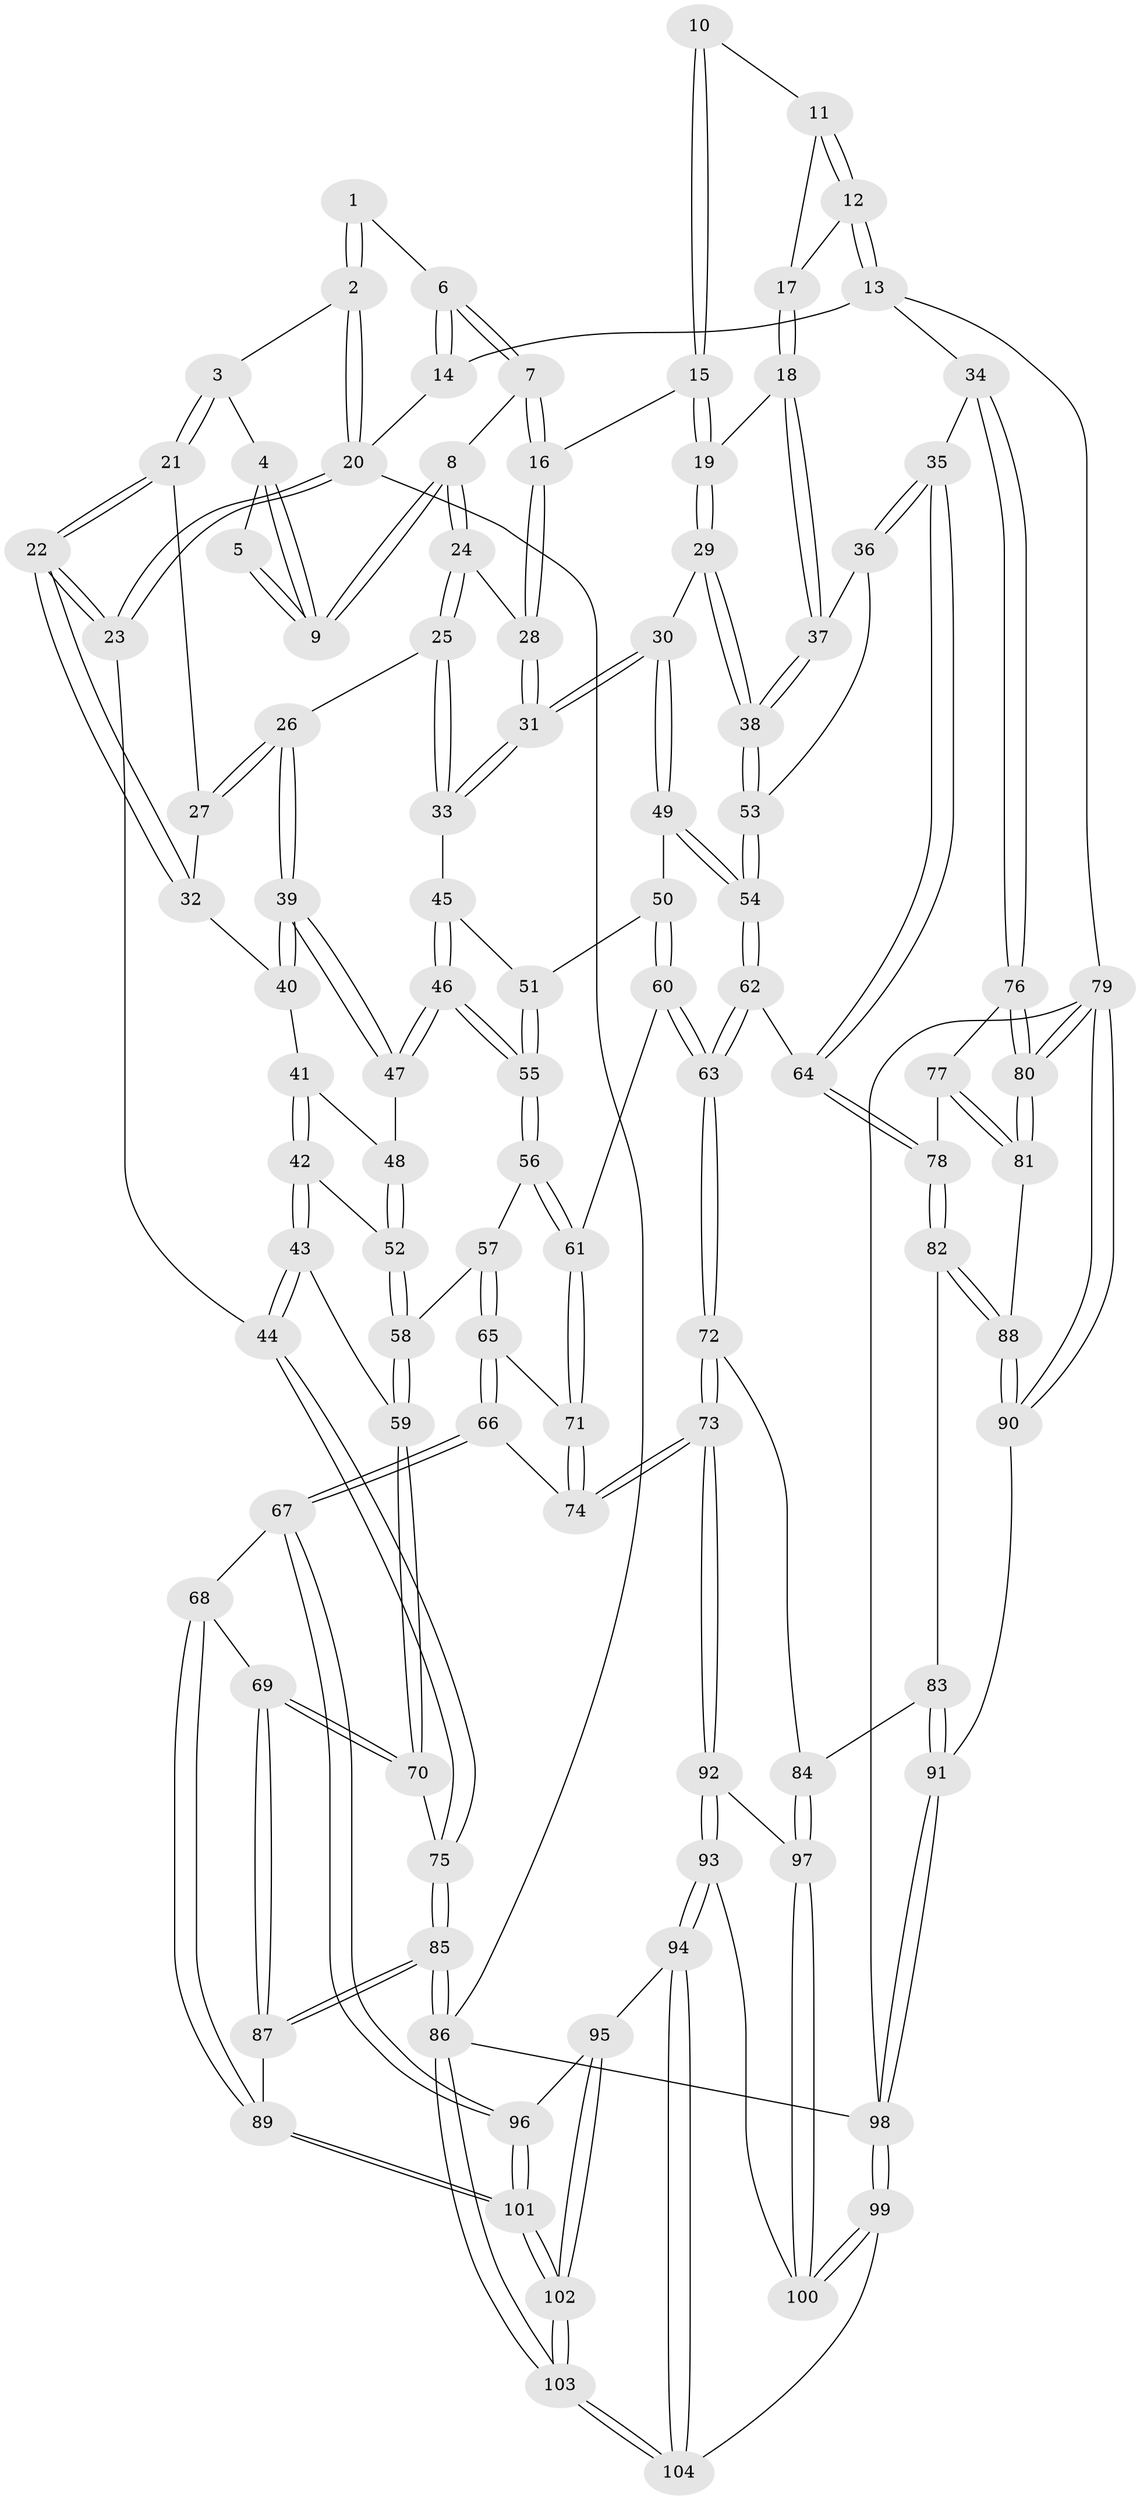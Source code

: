 // Generated by graph-tools (version 1.1) at 2025/51/03/09/25 03:51:08]
// undirected, 104 vertices, 256 edges
graph export_dot {
graph [start="1"]
  node [color=gray90,style=filled];
  1 [pos="+0.14764067959564442+0"];
  2 [pos="+0+0"];
  3 [pos="+0.0840832933991327+0.10521897305568646"];
  4 [pos="+0.08684931554350182+0.10386678382692129"];
  5 [pos="+0.13739633339356191+0.014263312319682503"];
  6 [pos="+0.40077415412727607+0"];
  7 [pos="+0.3919999943361072+0"];
  8 [pos="+0.29657060780815875+0.10748558077961008"];
  9 [pos="+0.2508421195553073+0.09973430671124277"];
  10 [pos="+0.7377533077292064+0"];
  11 [pos="+0.7672128172137546+0"];
  12 [pos="+1+0.16257550493116169"];
  13 [pos="+1+0.164942658040003"];
  14 [pos="+0.720365172478623+0"];
  15 [pos="+0.6538462809808392+0.10863152409906147"];
  16 [pos="+0.5475896583322192+0.16602198050162154"];
  17 [pos="+0.8481537027151219+0.19877968859378392"];
  18 [pos="+0.8105952604668607+0.23543596888734028"];
  19 [pos="+0.7793909790223705+0.24063908928192818"];
  20 [pos="+0+0"];
  21 [pos="+0.04100744729945716+0.17910780250283997"];
  22 [pos="+0+0.26064246293701965"];
  23 [pos="+0+0.2751265021688368"];
  24 [pos="+0.2967391031969369+0.18813805635610029"];
  25 [pos="+0.2850621394282747+0.2364615560499868"];
  26 [pos="+0.27353923150275583+0.2517512103528414"];
  27 [pos="+0.16282015941649222+0.23343954581104556"];
  28 [pos="+0.5445243409718087+0.18055685717221384"];
  29 [pos="+0.7227282540129791+0.28209214169404545"];
  30 [pos="+0.5990074803787531+0.3132485238663418"];
  31 [pos="+0.5544627491241204+0.2851447637257762"];
  32 [pos="+0.08218229962624918+0.34277382532758893"];
  33 [pos="+0.5112114413293595+0.30307884462984164"];
  34 [pos="+1+0.4650135480037467"];
  35 [pos="+1+0.4648401687304145"];
  36 [pos="+0.9576986457426118+0.4312511254027817"];
  37 [pos="+0.8445534837691925+0.3126699637687476"];
  38 [pos="+0.7656771247668692+0.4713424737357713"];
  39 [pos="+0.27031124876018914+0.2882738479027619"];
  40 [pos="+0.08248990219845928+0.34302667604610715"];
  41 [pos="+0.09600801853160962+0.36338750047719387"];
  42 [pos="+0.09226881151838237+0.4551936376268199"];
  43 [pos="+0.03235341579935137+0.4947010965694334"];
  44 [pos="+0+0.49115519992162293"];
  45 [pos="+0.50987121920495+0.30499532875031854"];
  46 [pos="+0.2953130276222549+0.3995963315935096"];
  47 [pos="+0.2724250907973153+0.3472231435133687"];
  48 [pos="+0.177637339024434+0.3818191506389052"];
  49 [pos="+0.6213856414272658+0.4635213333992158"];
  50 [pos="+0.5260127521429685+0.4990412840723622"];
  51 [pos="+0.45484392905502563+0.41528833147613853"];
  52 [pos="+0.12502704015833407+0.45415021909123116"];
  53 [pos="+0.7642471281903267+0.49616793627477707"];
  54 [pos="+0.727269508957469+0.5409037025288397"];
  55 [pos="+0.3105552540795751+0.45235118136580577"];
  56 [pos="+0.3005316434529074+0.5129696820424928"];
  57 [pos="+0.27031152605826053+0.5375196921323462"];
  58 [pos="+0.2693536569368087+0.537743172103356"];
  59 [pos="+0.15690720535239955+0.6044016885381485"];
  60 [pos="+0.4674463670988404+0.5858324950293254"];
  61 [pos="+0.4354237393781065+0.5853091822227235"];
  62 [pos="+0.728819225825229+0.5553514316741128"];
  63 [pos="+0.5545833989644242+0.6783990118883516"];
  64 [pos="+0.7884479133881366+0.633867563535566"];
  65 [pos="+0.2857845813280933+0.6301889772041405"];
  66 [pos="+0.26625670205310187+0.7733216661641373"];
  67 [pos="+0.21663734832177597+0.7908292761300351"];
  68 [pos="+0.17959435636889+0.7740113614744054"];
  69 [pos="+0.11822723746003684+0.7334252894975072"];
  70 [pos="+0.13553652113821954+0.6503648587779949"];
  71 [pos="+0.38407882901226537+0.7009184095793195"];
  72 [pos="+0.55434481143869+0.6907369794107813"];
  73 [pos="+0.3913725208083835+0.7984450473948365"];
  74 [pos="+0.37928772754903545+0.7891444737635216"];
  75 [pos="+0+0.49860078892870807"];
  76 [pos="+1+0.49185081981827156"];
  77 [pos="+0.9352155511526363+0.6430943376318504"];
  78 [pos="+0.795201421377206+0.6560056262561573"];
  79 [pos="+1+0.9386397677927855"];
  80 [pos="+1+0.8350083922186897"];
  81 [pos="+0.983741586970718+0.7950476137084164"];
  82 [pos="+0.8038996805809815+0.7413483907454501"];
  83 [pos="+0.6572340587389084+0.799067822932752"];
  84 [pos="+0.6203107419053965+0.7977791120149904"];
  85 [pos="+0+0.7760074095721504"];
  86 [pos="+0+1"];
  87 [pos="+0+0.7902477804364532"];
  88 [pos="+0.8534355597450844+0.790136196589166"];
  89 [pos="+0.08406494066295571+0.9311150395373716"];
  90 [pos="+0.8099382866757322+0.9571235643517961"];
  91 [pos="+0.7634250456356767+1"];
  92 [pos="+0.3981296835814575+0.815887825941605"];
  93 [pos="+0.39887758337030504+0.8204079869258155"];
  94 [pos="+0.33772980445659023+1"];
  95 [pos="+0.2220776005100335+0.8152668926590774"];
  96 [pos="+0.21688126113224993+0.7993967040152863"];
  97 [pos="+0.6059033936829769+0.8178731685494487"];
  98 [pos="+0.6911591565154999+1"];
  99 [pos="+0.5786384430509443+1"];
  100 [pos="+0.5568555467230399+0.9374319262241996"];
  101 [pos="+0.11790953174240472+0.9798941471985746"];
  102 [pos="+0.18280306797965976+1"];
  103 [pos="+0.1948562423810427+1"];
  104 [pos="+0.33299601524443956+1"];
  1 -- 2;
  1 -- 2;
  1 -- 6;
  2 -- 3;
  2 -- 20;
  2 -- 20;
  3 -- 4;
  3 -- 21;
  3 -- 21;
  4 -- 5;
  4 -- 9;
  4 -- 9;
  5 -- 9;
  5 -- 9;
  6 -- 7;
  6 -- 7;
  6 -- 14;
  6 -- 14;
  7 -- 8;
  7 -- 16;
  7 -- 16;
  8 -- 9;
  8 -- 9;
  8 -- 24;
  8 -- 24;
  10 -- 11;
  10 -- 15;
  10 -- 15;
  11 -- 12;
  11 -- 12;
  11 -- 17;
  12 -- 13;
  12 -- 13;
  12 -- 17;
  13 -- 14;
  13 -- 34;
  13 -- 79;
  14 -- 20;
  15 -- 16;
  15 -- 19;
  15 -- 19;
  16 -- 28;
  16 -- 28;
  17 -- 18;
  17 -- 18;
  18 -- 19;
  18 -- 37;
  18 -- 37;
  19 -- 29;
  19 -- 29;
  20 -- 23;
  20 -- 23;
  20 -- 86;
  21 -- 22;
  21 -- 22;
  21 -- 27;
  22 -- 23;
  22 -- 23;
  22 -- 32;
  22 -- 32;
  23 -- 44;
  24 -- 25;
  24 -- 25;
  24 -- 28;
  25 -- 26;
  25 -- 33;
  25 -- 33;
  26 -- 27;
  26 -- 27;
  26 -- 39;
  26 -- 39;
  27 -- 32;
  28 -- 31;
  28 -- 31;
  29 -- 30;
  29 -- 38;
  29 -- 38;
  30 -- 31;
  30 -- 31;
  30 -- 49;
  30 -- 49;
  31 -- 33;
  31 -- 33;
  32 -- 40;
  33 -- 45;
  34 -- 35;
  34 -- 76;
  34 -- 76;
  35 -- 36;
  35 -- 36;
  35 -- 64;
  35 -- 64;
  36 -- 37;
  36 -- 53;
  37 -- 38;
  37 -- 38;
  38 -- 53;
  38 -- 53;
  39 -- 40;
  39 -- 40;
  39 -- 47;
  39 -- 47;
  40 -- 41;
  41 -- 42;
  41 -- 42;
  41 -- 48;
  42 -- 43;
  42 -- 43;
  42 -- 52;
  43 -- 44;
  43 -- 44;
  43 -- 59;
  44 -- 75;
  44 -- 75;
  45 -- 46;
  45 -- 46;
  45 -- 51;
  46 -- 47;
  46 -- 47;
  46 -- 55;
  46 -- 55;
  47 -- 48;
  48 -- 52;
  48 -- 52;
  49 -- 50;
  49 -- 54;
  49 -- 54;
  50 -- 51;
  50 -- 60;
  50 -- 60;
  51 -- 55;
  51 -- 55;
  52 -- 58;
  52 -- 58;
  53 -- 54;
  53 -- 54;
  54 -- 62;
  54 -- 62;
  55 -- 56;
  55 -- 56;
  56 -- 57;
  56 -- 61;
  56 -- 61;
  57 -- 58;
  57 -- 65;
  57 -- 65;
  58 -- 59;
  58 -- 59;
  59 -- 70;
  59 -- 70;
  60 -- 61;
  60 -- 63;
  60 -- 63;
  61 -- 71;
  61 -- 71;
  62 -- 63;
  62 -- 63;
  62 -- 64;
  63 -- 72;
  63 -- 72;
  64 -- 78;
  64 -- 78;
  65 -- 66;
  65 -- 66;
  65 -- 71;
  66 -- 67;
  66 -- 67;
  66 -- 74;
  67 -- 68;
  67 -- 96;
  67 -- 96;
  68 -- 69;
  68 -- 89;
  68 -- 89;
  69 -- 70;
  69 -- 70;
  69 -- 87;
  69 -- 87;
  70 -- 75;
  71 -- 74;
  71 -- 74;
  72 -- 73;
  72 -- 73;
  72 -- 84;
  73 -- 74;
  73 -- 74;
  73 -- 92;
  73 -- 92;
  75 -- 85;
  75 -- 85;
  76 -- 77;
  76 -- 80;
  76 -- 80;
  77 -- 78;
  77 -- 81;
  77 -- 81;
  78 -- 82;
  78 -- 82;
  79 -- 80;
  79 -- 80;
  79 -- 90;
  79 -- 90;
  79 -- 98;
  80 -- 81;
  80 -- 81;
  81 -- 88;
  82 -- 83;
  82 -- 88;
  82 -- 88;
  83 -- 84;
  83 -- 91;
  83 -- 91;
  84 -- 97;
  84 -- 97;
  85 -- 86;
  85 -- 86;
  85 -- 87;
  85 -- 87;
  86 -- 103;
  86 -- 103;
  86 -- 98;
  87 -- 89;
  88 -- 90;
  88 -- 90;
  89 -- 101;
  89 -- 101;
  90 -- 91;
  91 -- 98;
  91 -- 98;
  92 -- 93;
  92 -- 93;
  92 -- 97;
  93 -- 94;
  93 -- 94;
  93 -- 100;
  94 -- 95;
  94 -- 104;
  94 -- 104;
  95 -- 96;
  95 -- 102;
  95 -- 102;
  96 -- 101;
  96 -- 101;
  97 -- 100;
  97 -- 100;
  98 -- 99;
  98 -- 99;
  99 -- 100;
  99 -- 100;
  99 -- 104;
  101 -- 102;
  101 -- 102;
  102 -- 103;
  102 -- 103;
  103 -- 104;
  103 -- 104;
}
